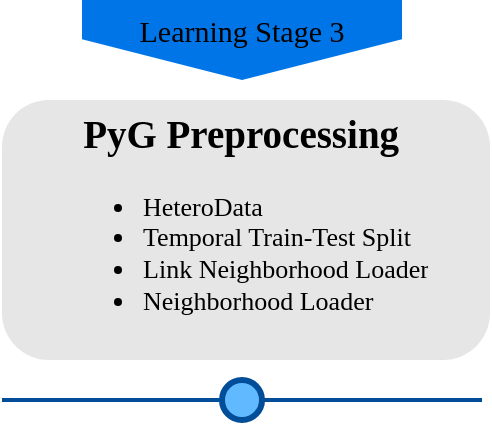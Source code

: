 <mxfile version="24.3.0" type="device">
  <diagram name="Page-1" id="WD0ZMha9WFlSbOlJTEhX">
    <mxGraphModel dx="1194" dy="565" grid="1" gridSize="10" guides="1" tooltips="1" connect="1" arrows="1" fold="1" page="1" pageScale="1" pageWidth="1169" pageHeight="827" math="0" shadow="0">
      <root>
        <mxCell id="0" />
        <mxCell id="1" parent="0" />
        <mxCell id="WLadhzUIKRz62O54xqJd-8" value="" style="line;strokeWidth=2;html=1;fillColor=none;fontSize=28;fontColor=#004D99;strokeColor=#004D99;" vertex="1" parent="1">
          <mxGeometry x="40" y="635" width="240" height="10" as="geometry" />
        </mxCell>
        <mxCell id="WLadhzUIKRz62O54xqJd-9" value="&lt;font color=&quot;#000000&quot; face=&quot;Serif&quot;&gt;Learning Stage 3&lt;/font&gt;" style="shape=offPageConnector;whiteSpace=wrap;html=1;fillColor=#0075E8;fontSize=15;fontColor=#FFFFFF;size=0.509;verticalAlign=top;strokeColor=none;" vertex="1" parent="1">
          <mxGeometry x="80" y="440" width="160" height="40" as="geometry" />
        </mxCell>
        <mxCell id="WLadhzUIKRz62O54xqJd-10" value="" style="ellipse;whiteSpace=wrap;html=1;fillColor=#61BAFF;fontSize=28;fontColor=#004D99;strokeWidth=3;strokeColor=#004D99;" vertex="1" parent="1">
          <mxGeometry x="150" y="630" width="20" height="20" as="geometry" />
        </mxCell>
        <mxCell id="WLadhzUIKRz62O54xqJd-12" value="&lt;h2&gt;&lt;font face=&quot;Serif&quot;&gt;PyG Preprocessing&amp;nbsp;&lt;/font&gt;&lt;/h2&gt;&lt;div&gt;&lt;ul&gt;&lt;li style=&quot;text-align: left;&quot;&gt;&lt;font face=&quot;serif&quot;&gt;HeteroData&lt;/font&gt;&lt;/li&gt;&lt;li style=&quot;text-align: left;&quot;&gt;&lt;font face=&quot;serif&quot;&gt;Temporal Train-Test Split&lt;/font&gt;&lt;/li&gt;&lt;li style=&quot;text-align: left;&quot;&gt;&lt;font face=&quot;serif&quot;&gt;Link Neighborhood Loader&lt;/font&gt;&lt;/li&gt;&lt;li style=&quot;text-align: left;&quot;&gt;&lt;font face=&quot;serif&quot;&gt;Neighborhood Loader&lt;/font&gt;&lt;/li&gt;&lt;/ul&gt;&lt;/div&gt;" style="text;html=1;spacing=5;spacingTop=-20;whiteSpace=wrap;overflow=hidden;strokeColor=none;strokeWidth=3;fillColor=#E6E6E6;fontSize=13;fontColor=#000000;align=center;rounded=1;arcSize=18;" vertex="1" parent="1">
          <mxGeometry x="40" y="490" width="244" height="130" as="geometry" />
        </mxCell>
      </root>
    </mxGraphModel>
  </diagram>
</mxfile>
